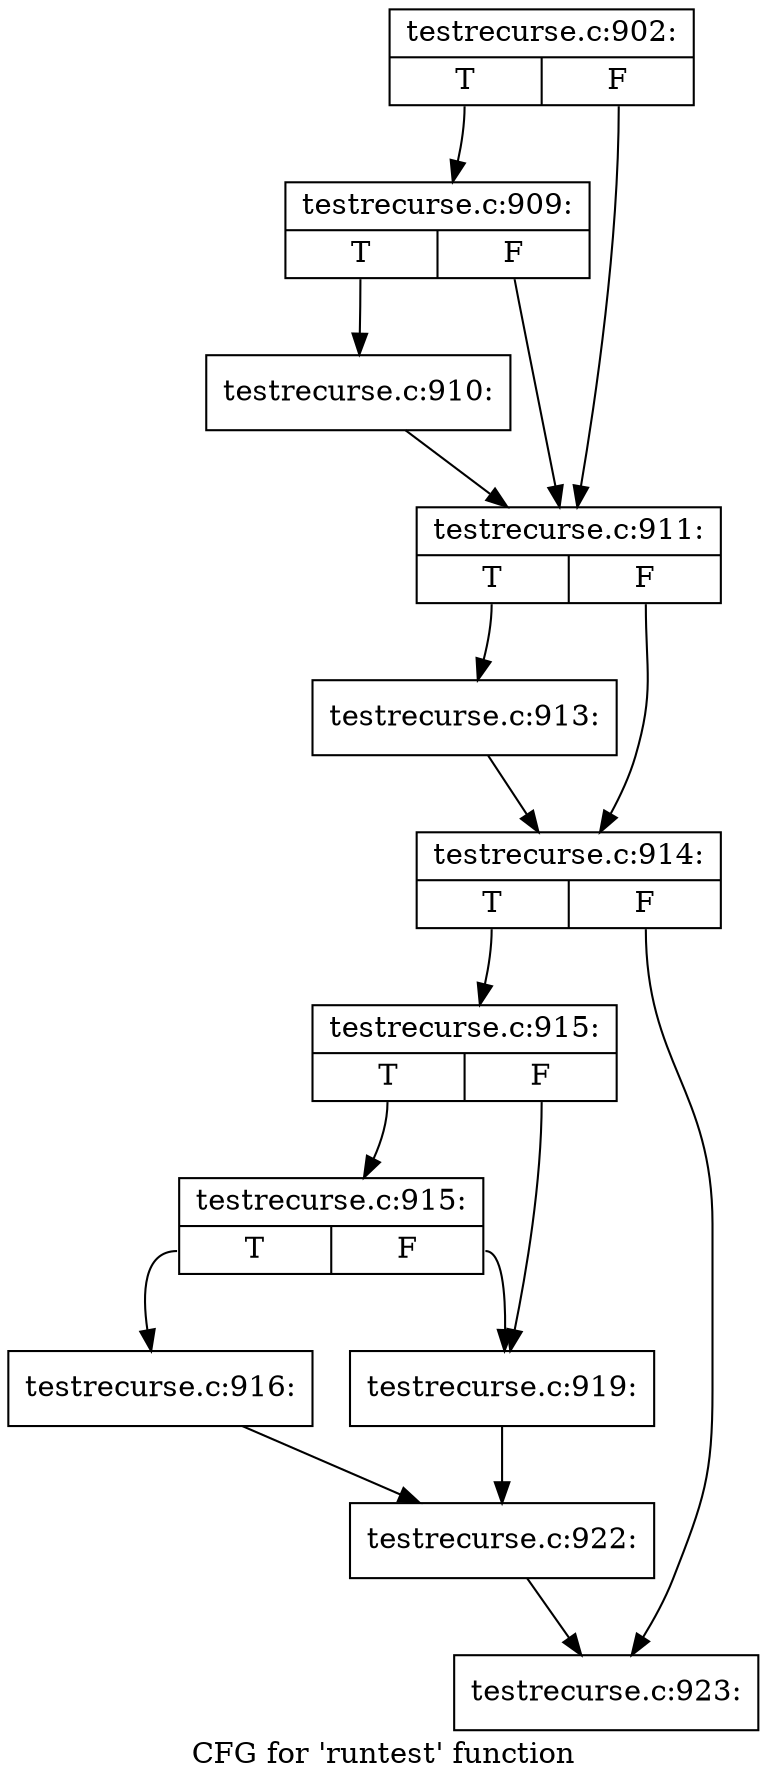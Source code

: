 digraph "CFG for 'runtest' function" {
	label="CFG for 'runtest' function";

	Node0x4655d50 [shape=record,label="{testrecurse.c:902:|{<s0>T|<s1>F}}"];
	Node0x4655d50:s0 -> Node0x4657400;
	Node0x4655d50:s1 -> Node0x46573b0;
	Node0x4657400 [shape=record,label="{testrecurse.c:909:|{<s0>T|<s1>F}}"];
	Node0x4657400:s0 -> Node0x4657360;
	Node0x4657400:s1 -> Node0x46573b0;
	Node0x4657360 [shape=record,label="{testrecurse.c:910:}"];
	Node0x4657360 -> Node0x46573b0;
	Node0x46573b0 [shape=record,label="{testrecurse.c:911:|{<s0>T|<s1>F}}"];
	Node0x46573b0:s0 -> Node0x4658a70;
	Node0x46573b0:s1 -> Node0x4658f00;
	Node0x4658a70 [shape=record,label="{testrecurse.c:913:}"];
	Node0x4658a70 -> Node0x4658f00;
	Node0x4658f00 [shape=record,label="{testrecurse.c:914:|{<s0>T|<s1>F}}"];
	Node0x4658f00:s0 -> Node0x4659280;
	Node0x4658f00:s1 -> Node0x46592d0;
	Node0x4659280 [shape=record,label="{testrecurse.c:915:|{<s0>T|<s1>F}}"];
	Node0x4659280:s0 -> Node0x4659580;
	Node0x4659280:s1 -> Node0x4659530;
	Node0x4659580 [shape=record,label="{testrecurse.c:915:|{<s0>T|<s1>F}}"];
	Node0x4659580:s0 -> Node0x4659490;
	Node0x4659580:s1 -> Node0x4659530;
	Node0x4659490 [shape=record,label="{testrecurse.c:916:}"];
	Node0x4659490 -> Node0x46594e0;
	Node0x4659530 [shape=record,label="{testrecurse.c:919:}"];
	Node0x4659530 -> Node0x46594e0;
	Node0x46594e0 [shape=record,label="{testrecurse.c:922:}"];
	Node0x46594e0 -> Node0x46592d0;
	Node0x46592d0 [shape=record,label="{testrecurse.c:923:}"];
}
